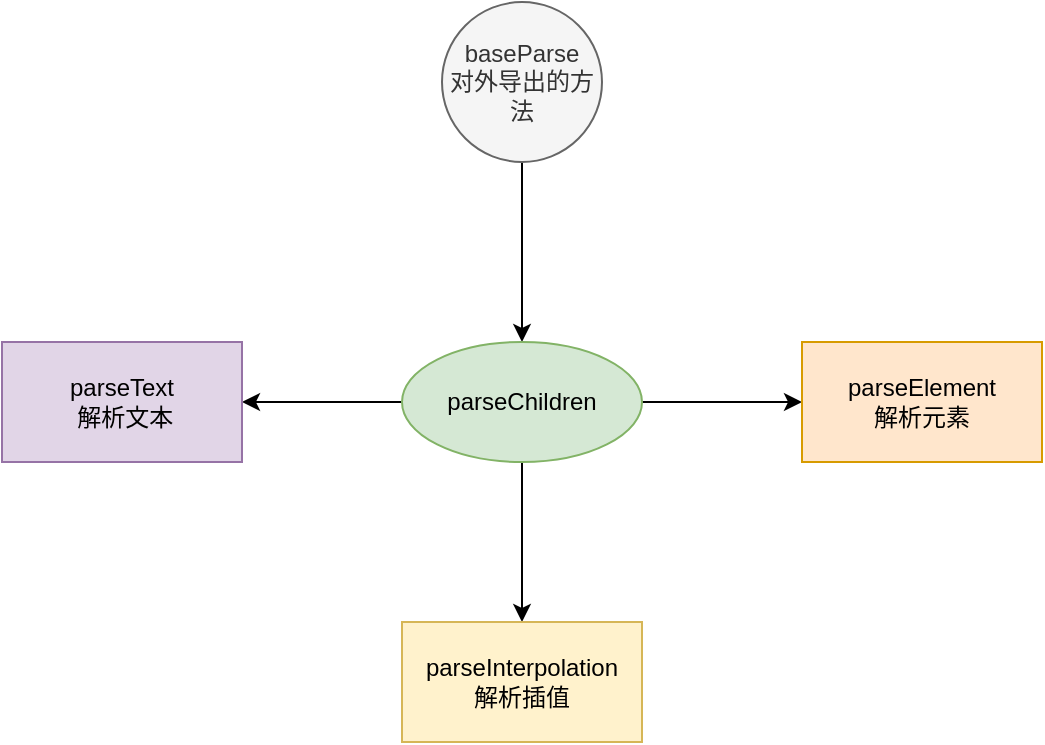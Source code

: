 <mxfile version="20.0.4" type="device"><diagram id="1toJR2tlArRXHjTlVUgu" name="Page-1"><mxGraphModel dx="942" dy="634" grid="1" gridSize="10" guides="1" tooltips="1" connect="1" arrows="1" fold="1" page="1" pageScale="1" pageWidth="827" pageHeight="1169" math="0" shadow="0"><root><mxCell id="0"/><mxCell id="1" parent="0"/><mxCell id="sCRpSlH6fvS67XHWlsb_-3" value="" style="edgeStyle=orthogonalEdgeStyle;rounded=0;orthogonalLoop=1;jettySize=auto;html=1;" edge="1" parent="1" source="sCRpSlH6fvS67XHWlsb_-1" target="sCRpSlH6fvS67XHWlsb_-2"><mxGeometry relative="1" as="geometry"/></mxCell><mxCell id="sCRpSlH6fvS67XHWlsb_-1" value="baseParse&lt;br&gt;对外导出的方法" style="ellipse;whiteSpace=wrap;html=1;aspect=fixed;fillColor=#f5f5f5;fontColor=#333333;strokeColor=#666666;" vertex="1" parent="1"><mxGeometry x="300" y="90" width="80" height="80" as="geometry"/></mxCell><mxCell id="sCRpSlH6fvS67XHWlsb_-5" value="" style="edgeStyle=orthogonalEdgeStyle;rounded=0;orthogonalLoop=1;jettySize=auto;html=1;" edge="1" parent="1" source="sCRpSlH6fvS67XHWlsb_-2" target="sCRpSlH6fvS67XHWlsb_-4"><mxGeometry relative="1" as="geometry"/></mxCell><mxCell id="sCRpSlH6fvS67XHWlsb_-7" value="" style="edgeStyle=orthogonalEdgeStyle;rounded=0;orthogonalLoop=1;jettySize=auto;html=1;" edge="1" parent="1" source="sCRpSlH6fvS67XHWlsb_-2" target="sCRpSlH6fvS67XHWlsb_-6"><mxGeometry relative="1" as="geometry"/></mxCell><mxCell id="sCRpSlH6fvS67XHWlsb_-9" value="" style="edgeStyle=orthogonalEdgeStyle;rounded=0;orthogonalLoop=1;jettySize=auto;html=1;" edge="1" parent="1" source="sCRpSlH6fvS67XHWlsb_-2" target="sCRpSlH6fvS67XHWlsb_-8"><mxGeometry relative="1" as="geometry"/></mxCell><mxCell id="sCRpSlH6fvS67XHWlsb_-2" value="parseChildren" style="ellipse;whiteSpace=wrap;html=1;fillColor=#d5e8d4;strokeColor=#82b366;" vertex="1" parent="1"><mxGeometry x="280" y="260" width="120" height="60" as="geometry"/></mxCell><mxCell id="sCRpSlH6fvS67XHWlsb_-4" value="parseElement&lt;br&gt;解析元素" style="whiteSpace=wrap;html=1;fillColor=#ffe6cc;strokeColor=#d79b00;" vertex="1" parent="1"><mxGeometry x="480" y="260" width="120" height="60" as="geometry"/></mxCell><mxCell id="sCRpSlH6fvS67XHWlsb_-6" value="parseInterpolation&lt;br&gt;解析插值" style="whiteSpace=wrap;html=1;fillColor=#fff2cc;strokeColor=#d6b656;" vertex="1" parent="1"><mxGeometry x="280" y="400" width="120" height="60" as="geometry"/></mxCell><mxCell id="sCRpSlH6fvS67XHWlsb_-8" value="parseText&lt;br&gt;&amp;nbsp;解析文本" style="whiteSpace=wrap;html=1;fillColor=#e1d5e7;strokeColor=#9673a6;" vertex="1" parent="1"><mxGeometry x="80" y="260" width="120" height="60" as="geometry"/></mxCell></root></mxGraphModel></diagram></mxfile>